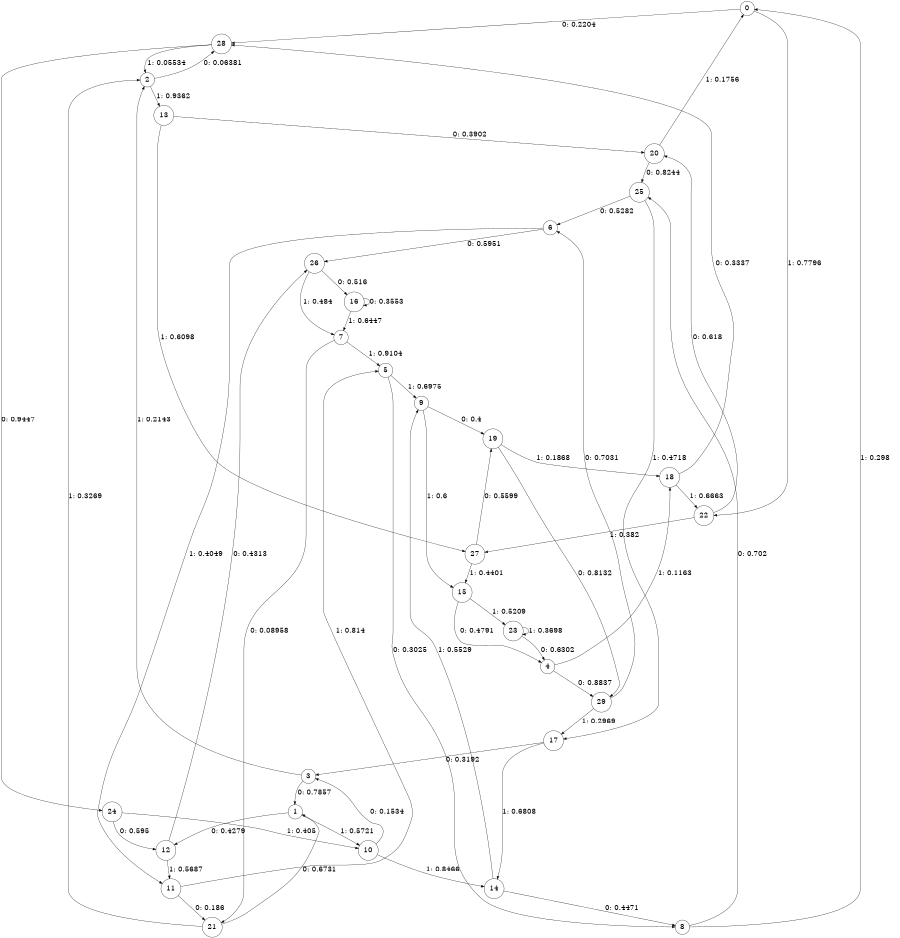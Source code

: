 digraph "ch24faceL5" {
size = "6,8.5";
ratio = "fill";
node [shape = circle];
node [fontsize = 24];
edge [fontsize = 24];
0 -> 28 [label = "0: 0.2204   "];
0 -> 22 [label = "1: 0.7796   "];
1 -> 12 [label = "0: 0.4279   "];
1 -> 10 [label = "1: 0.5721   "];
2 -> 28 [label = "0: 0.06381  "];
2 -> 13 [label = "1: 0.9362   "];
3 -> 1 [label = "0: 0.7857   "];
3 -> 2 [label = "1: 0.2143   "];
4 -> 29 [label = "0: 0.8837   "];
4 -> 18 [label = "1: 0.1163   "];
5 -> 8 [label = "0: 0.3025   "];
5 -> 9 [label = "1: 0.6975   "];
6 -> 26 [label = "0: 0.5951   "];
6 -> 11 [label = "1: 0.4049   "];
7 -> 21 [label = "0: 0.08958  "];
7 -> 5 [label = "1: 0.9104   "];
8 -> 25 [label = "0: 0.702    "];
8 -> 0 [label = "1: 0.298    "];
9 -> 19 [label = "0: 0.4      "];
9 -> 15 [label = "1: 0.6      "];
10 -> 3 [label = "0: 0.1534   "];
10 -> 14 [label = "1: 0.8466   "];
11 -> 21 [label = "0: 0.186    "];
11 -> 5 [label = "1: 0.814    "];
12 -> 26 [label = "0: 0.4313   "];
12 -> 11 [label = "1: 0.5687   "];
13 -> 20 [label = "0: 0.3902   "];
13 -> 27 [label = "1: 0.6098   "];
14 -> 8 [label = "0: 0.4471   "];
14 -> 9 [label = "1: 0.5529   "];
15 -> 4 [label = "0: 0.4791   "];
15 -> 23 [label = "1: 0.5209   "];
16 -> 16 [label = "0: 0.3553   "];
16 -> 7 [label = "1: 0.6447   "];
17 -> 3 [label = "0: 0.3192   "];
17 -> 14 [label = "1: 0.6808   "];
18 -> 28 [label = "0: 0.3337   "];
18 -> 22 [label = "1: 0.6663   "];
19 -> 29 [label = "0: 0.8132   "];
19 -> 18 [label = "1: 0.1868   "];
20 -> 25 [label = "0: 0.8244   "];
20 -> 0 [label = "1: 0.1756   "];
21 -> 1 [label = "0: 0.6731   "];
21 -> 2 [label = "1: 0.3269   "];
22 -> 20 [label = "0: 0.618    "];
22 -> 27 [label = "1: 0.382    "];
23 -> 4 [label = "0: 0.6302   "];
23 -> 23 [label = "1: 0.3698   "];
24 -> 12 [label = "0: 0.595    "];
24 -> 10 [label = "1: 0.405    "];
25 -> 6 [label = "0: 0.5282   "];
25 -> 17 [label = "1: 0.4718   "];
26 -> 16 [label = "0: 0.516    "];
26 -> 7 [label = "1: 0.484    "];
27 -> 19 [label = "0: 0.5599   "];
27 -> 15 [label = "1: 0.4401   "];
28 -> 24 [label = "0: 0.9447   "];
28 -> 2 [label = "1: 0.05534  "];
29 -> 6 [label = "0: 0.7031   "];
29 -> 17 [label = "1: 0.2969   "];
}